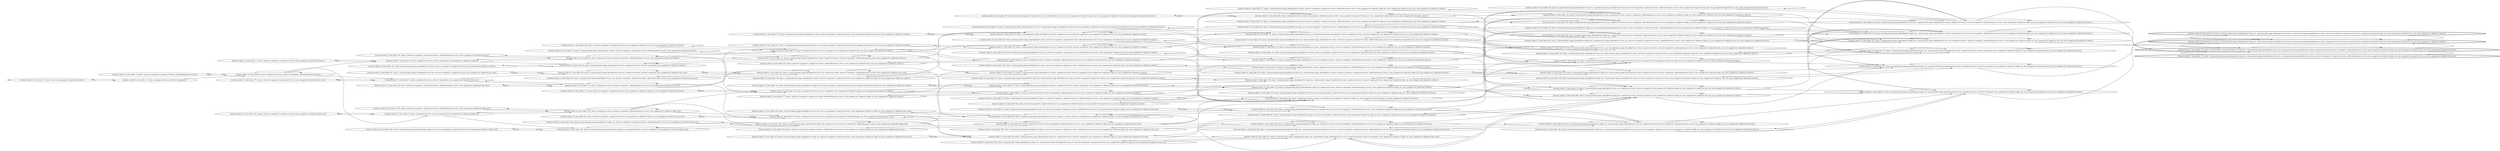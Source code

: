 digraph {
rankdir="LR"
s0[label="(instance index=0, state index=0, atoms={at(rover1,waypoint1), empty(rover1store)})"]
s3[label="(instance index=0, state index=3, atoms={at(rover1,waypoint1), empty(rover1store), calibrated(camera1,rover1)})"]
s1[label="(instance index=0, state index=1, atoms={empty(rover1store), at(rover1,waypoint2)})"]
s101[label="(instance index=0, state index=101, atoms={at(rover1,waypoint1), empty(rover1store), have_image(rover1,objective1,high_res)})"]
s78[label="(instance index=0, state index=78, atoms={at(rover1,waypoint1), empty(rover1store), have_image(rover1,objective1,low_res)})"]
s7[label="(instance index=0, state index=7, atoms={at(rover1,waypoint1), empty(rover1store), have_image(rover1,objective1,colour)})"]
s2[label="(instance index=0, state index=2, atoms={empty(rover1store), at(rover1,waypoint2), calibrated(camera1,rover1)})"]
s104[label="(instance index=0, state index=104, atoms={communicated_image_data(objective1,high_res), at(rover1,waypoint1), empty(rover1store), have_image(rover1,objective1,high_res)})"]
s107[label="(instance index=0, state index=107, atoms={at(rover1,waypoint1), empty(rover1store), calibrated(camera1,rover1), have_image(rover1,objective1,high_res)})"]
s4[label="(instance index=0, state index=4, atoms={empty(rover1store), at(rover1,waypoint2), have_image(rover1,objective1,high_res)})"]
s81[label="(instance index=0, state index=81, atoms={communicated_image_data(objective1,low_res), at(rover1,waypoint1), empty(rover1store), have_image(rover1,objective1,low_res)})"]
s92[label="(instance index=0, state index=92, atoms={at(rover1,waypoint1), empty(rover1store), calibrated(camera1,rover1), have_image(rover1,objective1,low_res)})"]
s5[label="(instance index=0, state index=5, atoms={empty(rover1store), at(rover1,waypoint2), have_image(rover1,objective1,low_res)})"]
s10[label="(instance index=0, state index=10, atoms={communicated_image_data(objective1,colour), at(rover1,waypoint1), empty(rover1store), have_image(rover1,objective1,colour)})"]
s45[label="(instance index=0, state index=45, atoms={at(rover1,waypoint1), empty(rover1store), calibrated(camera1,rover1), have_image(rover1,objective1,colour)})"]
s6[label="(instance index=0, state index=6, atoms={empty(rover1store), at(rover1,waypoint2), have_image(rover1,objective1,colour)})"]
s106[label="(instance index=0, state index=106, atoms={communicated_image_data(objective1,high_res), at(rover1,waypoint1), empty(rover1store), calibrated(camera1,rover1), have_image(rover1,objective1,high_res)})"]
s103[label="(instance index=0, state index=103, atoms={communicated_image_data(objective1,high_res), empty(rover1store), at(rover1,waypoint2), have_image(rover1,objective1,high_res)})"]
s94[label="(instance index=0, state index=94, atoms={at(rover1,waypoint1), empty(rover1store), have_image(rover1,objective1,high_res), have_image(rover1,objective1,low_res)})"]
s102[label="(instance index=0, state index=102, atoms={empty(rover1store), at(rover1,waypoint2), calibrated(camera1,rover1), have_image(rover1,objective1,high_res)})"]
s71[label="(instance index=0, state index=71, atoms={at(rover1,waypoint1), empty(rover1store), have_image(rover1,objective1,high_res), have_image(rover1,objective1,colour)})"]
s83[label="(instance index=0, state index=83, atoms={communicated_image_data(objective1,low_res), at(rover1,waypoint1), empty(rover1store), calibrated(camera1,rover1), have_image(rover1,objective1,low_res)})"]
s80[label="(instance index=0, state index=80, atoms={communicated_image_data(objective1,low_res), empty(rover1store), at(rover1,waypoint2), have_image(rover1,objective1,low_res)})"]
s79[label="(instance index=0, state index=79, atoms={empty(rover1store), at(rover1,waypoint2), calibrated(camera1,rover1), have_image(rover1,objective1,low_res)})"]
s48[label="(instance index=0, state index=48, atoms={at(rover1,waypoint1), empty(rover1store), have_image(rover1,objective1,low_res), have_image(rover1,objective1,colour)})"]
s12[label="(instance index=0, state index=12, atoms={communicated_image_data(objective1,colour), at(rover1,waypoint1), empty(rover1store), calibrated(camera1,rover1), have_image(rover1,objective1,colour)})"]
s9[label="(instance index=0, state index=9, atoms={communicated_image_data(objective1,colour), empty(rover1store), at(rover1,waypoint2), have_image(rover1,objective1,colour)})"]
s8[label="(instance index=0, state index=8, atoms={empty(rover1store), at(rover1,waypoint2), calibrated(camera1,rover1), have_image(rover1,objective1,colour)})"]
s97[label="(instance index=0, state index=97, atoms={communicated_image_data(objective1,high_res), at(rover1,waypoint1), empty(rover1store), have_image(rover1,objective1,high_res), have_image(rover1,objective1,low_res)})"]
s105[label="(instance index=0, state index=105, atoms={communicated_image_data(objective1,high_res), empty(rover1store), at(rover1,waypoint2), calibrated(camera1,rover1), have_image(rover1,objective1,high_res)})"]
s74[label="(instance index=0, state index=74, atoms={communicated_image_data(objective1,high_res), at(rover1,waypoint1), empty(rover1store), have_image(rover1,objective1,high_res), have_image(rover1,objective1,colour)})"]
s85[label="(instance index=0, state index=85, atoms={communicated_image_data(objective1,low_res), at(rover1,waypoint1), empty(rover1store), have_image(rover1,objective1,high_res), have_image(rover1,objective1,low_res)})"]
s100[label="(instance index=0, state index=100, atoms={at(rover1,waypoint1), empty(rover1store), calibrated(camera1,rover1), have_image(rover1,objective1,high_res), have_image(rover1,objective1,low_res)})"]
s93[label="(instance index=0, state index=93, atoms={empty(rover1store), at(rover1,waypoint2), have_image(rover1,objective1,high_res), have_image(rover1,objective1,low_res)})"]
s77[label="(instance index=0, state index=77, atoms={at(rover1,waypoint1), empty(rover1store), calibrated(camera1,rover1), have_image(rover1,objective1,high_res), have_image(rover1,objective1,colour)})"]
s46[label="(instance index=0, state index=46, atoms={empty(rover1store), at(rover1,waypoint2), have_image(rover1,objective1,high_res), have_image(rover1,objective1,colour)})"]
s38[label="(instance index=0, state index=38, atoms={communicated_image_data(objective1,colour), at(rover1,waypoint1), empty(rover1store), have_image(rover1,objective1,high_res), have_image(rover1,objective1,colour)})"]
s82[label="(instance index=0, state index=82, atoms={communicated_image_data(objective1,low_res), empty(rover1store), at(rover1,waypoint2), calibrated(camera1,rover1), have_image(rover1,objective1,low_res)})"]
s51[label="(instance index=0, state index=51, atoms={communicated_image_data(objective1,low_res), at(rover1,waypoint1), empty(rover1store), have_image(rover1,objective1,low_res), have_image(rover1,objective1,colour)})"]
s62[label="(instance index=0, state index=62, atoms={at(rover1,waypoint1), empty(rover1store), calibrated(camera1,rover1), have_image(rover1,objective1,low_res), have_image(rover1,objective1,colour)})"]
s47[label="(instance index=0, state index=47, atoms={empty(rover1store), at(rover1,waypoint2), have_image(rover1,objective1,low_res), have_image(rover1,objective1,colour)})"]
s15[label="(instance index=0, state index=15, atoms={communicated_image_data(objective1,colour), at(rover1,waypoint1), empty(rover1store), have_image(rover1,objective1,low_res), have_image(rover1,objective1,colour)})"]
s11[label="(instance index=0, state index=11, atoms={communicated_image_data(objective1,colour), empty(rover1store), at(rover1,waypoint2), calibrated(camera1,rover1), have_image(rover1,objective1,colour)})"]
s88[label="(instance index=0, state index=88, atoms={communicated_image_data(objective1,high_res), communicated_image_data(objective1,low_res), at(rover1,waypoint1), empty(rover1store), have_image(rover1,objective1,high_res), have_image(rover1,objective1,low_res)})"]
s99[label="(instance index=0, state index=99, atoms={communicated_image_data(objective1,high_res), at(rover1,waypoint1), empty(rover1store), calibrated(camera1,rover1), have_image(rover1,objective1,high_res), have_image(rover1,objective1,low_res)})"]
s96[label="(instance index=0, state index=96, atoms={communicated_image_data(objective1,high_res), empty(rover1store), at(rover1,waypoint2), have_image(rover1,objective1,high_res), have_image(rover1,objective1,low_res)})"]
s76[label="(instance index=0, state index=76, atoms={communicated_image_data(objective1,high_res), at(rover1,waypoint1), empty(rover1store), calibrated(camera1,rover1), have_image(rover1,objective1,high_res), have_image(rover1,objective1,colour)})"]
s73[label="(instance index=0, state index=73, atoms={communicated_image_data(objective1,high_res), empty(rover1store), at(rover1,waypoint2), have_image(rover1,objective1,high_res), have_image(rover1,objective1,colour)})"]
s41[label="(instance index=0, state index=41, atoms={communicated_image_data(objective1,high_res), communicated_image_data(objective1,colour), at(rover1,waypoint1), empty(rover1store), have_image(rover1,objective1,high_res), have_image(rover1,objective1,colour)})"]
s95[label="(instance index=0, state index=95, atoms={empty(rover1store), at(rover1,waypoint2), calibrated(camera1,rover1), have_image(rover1,objective1,high_res), have_image(rover1,objective1,low_res)})"]
s84[label="(instance index=0, state index=84, atoms={communicated_image_data(objective1,low_res), empty(rover1store), at(rover1,waypoint2), have_image(rover1,objective1,high_res), have_image(rover1,objective1,low_res)})"]
s91[label="(instance index=0, state index=91, atoms={communicated_image_data(objective1,low_res), at(rover1,waypoint1), empty(rover1store), calibrated(camera1,rover1), have_image(rover1,objective1,high_res), have_image(rover1,objective1,low_res)})"]
s70[label="(instance index=0, state index=70, atoms={at(rover1,waypoint1), empty(rover1store), calibrated(camera1,rover1), have_image(rover1,objective1,high_res), have_image(rover1,objective1,low_res), have_image(rover1,objective1,colour)})"]
s14[label="(instance index=0, state index=14, atoms={communicated_image_data(objective1,colour), empty(rover1store), at(rover1,waypoint2), have_image(rover1,objective1,low_res), have_image(rover1,objective1,colour)})"]
s29[label="(instance index=0, state index=29, atoms={communicated_image_data(objective1,colour), at(rover1,waypoint1), empty(rover1store), calibrated(camera1,rover1), have_image(rover1,objective1,low_res), have_image(rover1,objective1,colour)})"]
s49[label="(instance index=0, state index=49, atoms={empty(rover1store), at(rover1,waypoint2), calibrated(camera1,rover1), have_image(rover1,objective1,low_res), have_image(rover1,objective1,colour)})"]
s18[label="(instance index=0, state index=18, atoms={communicated_image_data(objective1,low_res), communicated_image_data(objective1,colour), at(rover1,waypoint1), empty(rover1store), have_image(rover1,objective1,low_res), have_image(rover1,objective1,colour)})"]
s50[label="(instance index=0, state index=50, atoms={communicated_image_data(objective1,low_res), empty(rover1store), at(rover1,waypoint2), have_image(rover1,objective1,low_res), have_image(rover1,objective1,colour)})"]
s53[label="(instance index=0, state index=53, atoms={communicated_image_data(objective1,low_res), at(rover1,waypoint1), empty(rover1store), calibrated(camera1,rover1), have_image(rover1,objective1,low_res), have_image(rover1,objective1,colour)})"]
s13[label="(instance index=0, state index=13, atoms={communicated_image_data(objective1,colour), empty(rover1store), at(rover1,waypoint2), have_image(rover1,objective1,high_res), have_image(rover1,objective1,colour)})"]
s72[label="(instance index=0, state index=72, atoms={empty(rover1store), at(rover1,waypoint2), calibrated(camera1,rover1), have_image(rover1,objective1,high_res), have_image(rover1,objective1,colour)})"]
s44[label="(instance index=0, state index=44, atoms={communicated_image_data(objective1,colour), at(rover1,waypoint1), empty(rover1store), calibrated(camera1,rover1), have_image(rover1,objective1,high_res), have_image(rover1,objective1,colour)})"]
s64[label="(instance index=0, state index=64, atoms={at(rover1,waypoint1), empty(rover1store), have_image(rover1,objective1,high_res), have_image(rover1,objective1,low_res), have_image(rover1,objective1,colour)})"]
s69[label="(instance index=0, state index=69, atoms={communicated_image_data(objective1,high_res), at(rover1,waypoint1), empty(rover1store), calibrated(camera1,rover1), have_image(rover1,objective1,high_res), have_image(rover1,objective1,low_res), have_image(rover1,objective1,colour)})"]
s37[label="(instance index=0, state index=37, atoms={communicated_image_data(objective1,colour), at(rover1,waypoint1), empty(rover1store), calibrated(camera1,rover1), have_image(rover1,objective1,high_res), have_image(rover1,objective1,low_res), have_image(rover1,objective1,colour)})"]
s65[label="(instance index=0, state index=65, atoms={empty(rover1store), at(rover1,waypoint2), calibrated(camera1,rover1), have_image(rover1,objective1,high_res), have_image(rover1,objective1,low_res), have_image(rover1,objective1,colour)})"]
s87[label="(instance index=0, state index=87, atoms={communicated_image_data(objective1,high_res), communicated_image_data(objective1,low_res), empty(rover1store), at(rover1,waypoint2), have_image(rover1,objective1,high_res), have_image(rover1,objective1,low_res)})"]
s61[label="(instance index=0, state index=61, atoms={communicated_image_data(objective1,low_res), at(rover1,waypoint1), empty(rover1store), calibrated(camera1,rover1), have_image(rover1,objective1,high_res), have_image(rover1,objective1,low_res), have_image(rover1,objective1,colour)})"]
s86[label="(instance index=0, state index=86, atoms={communicated_image_data(objective1,low_res), empty(rover1store), at(rover1,waypoint2), calibrated(camera1,rover1), have_image(rover1,objective1,high_res), have_image(rover1,objective1,low_res)})"]
s16[label="(instance index=0, state index=16, atoms={communicated_image_data(objective1,colour), empty(rover1store), at(rover1,waypoint2), calibrated(camera1,rover1), have_image(rover1,objective1,low_res), have_image(rover1,objective1,colour)})"]
s75[label="(instance index=0, state index=75, atoms={communicated_image_data(objective1,high_res), empty(rover1store), at(rover1,waypoint2), calibrated(camera1,rover1), have_image(rover1,objective1,high_res), have_image(rover1,objective1,colour)})"]
s17[label="(instance index=0, state index=17, atoms={communicated_image_data(objective1,low_res), communicated_image_data(objective1,colour), empty(rover1store), at(rover1,waypoint2), have_image(rover1,objective1,low_res), have_image(rover1,objective1,colour)})"]
s20[label="(instance index=0, state index=20, atoms={communicated_image_data(objective1,low_res), communicated_image_data(objective1,colour), at(rover1,waypoint1), empty(rover1store), calibrated(camera1,rover1), have_image(rover1,objective1,low_res), have_image(rover1,objective1,colour)})"]
s52[label="(instance index=0, state index=52, atoms={communicated_image_data(objective1,low_res), empty(rover1store), at(rover1,waypoint2), calibrated(camera1,rover1), have_image(rover1,objective1,low_res), have_image(rover1,objective1,colour)})"]
s31[label="(instance index=0, state index=31, atoms={communicated_image_data(objective1,colour), at(rover1,waypoint1), empty(rover1store), have_image(rover1,objective1,high_res), have_image(rover1,objective1,low_res), have_image(rover1,objective1,colour)})"]
s90[label="(instance index=0, state index=90, atoms={communicated_image_data(objective1,high_res), communicated_image_data(objective1,low_res), at(rover1,waypoint1), empty(rover1store), calibrated(camera1,rover1), have_image(rover1,objective1,high_res), have_image(rover1,objective1,low_res)})"]
s39[label="(instance index=0, state index=39, atoms={communicated_image_data(objective1,colour), empty(rover1store), at(rover1,waypoint2), calibrated(camera1,rover1), have_image(rover1,objective1,high_res), have_image(rover1,objective1,colour)})"]
s98[label="(instance index=0, state index=98, atoms={communicated_image_data(objective1,high_res), empty(rover1store), at(rover1,waypoint2), calibrated(camera1,rover1), have_image(rover1,objective1,high_res), have_image(rover1,objective1,low_res)})"]
s63[label="(instance index=0, state index=63, atoms={empty(rover1store), at(rover1,waypoint2), have_image(rover1,objective1,high_res), have_image(rover1,objective1,low_res), have_image(rover1,objective1,colour)})"]
s55[label="(instance index=0, state index=55, atoms={communicated_image_data(objective1,low_res), at(rover1,waypoint1), empty(rover1store), have_image(rover1,objective1,high_res), have_image(rover1,objective1,low_res), have_image(rover1,objective1,colour)})"]
s40[label="(instance index=0, state index=40, atoms={communicated_image_data(objective1,high_res), communicated_image_data(objective1,colour), empty(rover1store), at(rover1,waypoint2), have_image(rover1,objective1,high_res), have_image(rover1,objective1,colour)})"]
s43[label="(instance index=0, state index=43, atoms={communicated_image_data(objective1,high_res), communicated_image_data(objective1,colour), at(rover1,waypoint1), empty(rover1store), calibrated(camera1,rover1), have_image(rover1,objective1,high_res), have_image(rover1,objective1,colour)})"]
s67[label="(instance index=0, state index=67, atoms={communicated_image_data(objective1,high_res), at(rover1,waypoint1), empty(rover1store), have_image(rover1,objective1,high_res), have_image(rover1,objective1,low_res), have_image(rover1,objective1,colour)})"]
s58[label="(instance index=0, state index=58, atoms={communicated_image_data(objective1,high_res), communicated_image_data(objective1,low_res), at(rover1,waypoint1), empty(rover1store), have_image(rover1,objective1,high_res), have_image(rover1,objective1,low_res), have_image(rover1,objective1,colour)})"]
s66[label="(instance index=0, state index=66, atoms={communicated_image_data(objective1,high_res), empty(rover1store), at(rover1,waypoint2), have_image(rover1,objective1,high_res), have_image(rover1,objective1,low_res), have_image(rover1,objective1,colour)})"]
s42[label="(instance index=0, state index=42, atoms={communicated_image_data(objective1,high_res), communicated_image_data(objective1,colour), empty(rover1store), at(rover1,waypoint2), calibrated(camera1,rover1), have_image(rover1,objective1,high_res), have_image(rover1,objective1,colour)})"]
s34[label="(instance index=0, state index=34, atoms={communicated_image_data(objective1,high_res), communicated_image_data(objective1,colour), at(rover1,waypoint1), empty(rover1store), have_image(rover1,objective1,high_res), have_image(rover1,objective1,low_res), have_image(rover1,objective1,colour)})"]
s22[label="(instance index=0, state index=22, atoms={communicated_image_data(objective1,low_res), communicated_image_data(objective1,colour), at(rover1,waypoint1), empty(rover1store), have_image(rover1,objective1,high_res), have_image(rover1,objective1,low_res), have_image(rover1,objective1,colour)})"]
s19[label="(instance index=0, state index=19, atoms={communicated_image_data(objective1,low_res), communicated_image_data(objective1,colour), empty(rover1store), at(rover1,waypoint2), calibrated(camera1,rover1), have_image(rover1,objective1,low_res), have_image(rover1,objective1,colour)})"]
s89[label="(instance index=0, state index=89, atoms={communicated_image_data(objective1,high_res), communicated_image_data(objective1,low_res), empty(rover1store), at(rover1,waypoint2), calibrated(camera1,rover1), have_image(rover1,objective1,high_res), have_image(rover1,objective1,low_res)})"]
s30[label="(instance index=0, state index=30, atoms={communicated_image_data(objective1,colour), empty(rover1store), at(rover1,waypoint2), have_image(rover1,objective1,high_res), have_image(rover1,objective1,low_res), have_image(rover1,objective1,colour)})"]
s60[label="(instance index=0, state index=60, atoms={communicated_image_data(objective1,high_res), communicated_image_data(objective1,low_res), at(rover1,waypoint1), empty(rover1store), calibrated(camera1,rover1), have_image(rover1,objective1,high_res), have_image(rover1,objective1,low_res), have_image(rover1,objective1,colour)})"]
s68[label="(instance index=0, state index=68, atoms={communicated_image_data(objective1,high_res), empty(rover1store), at(rover1,waypoint2), calibrated(camera1,rover1), have_image(rover1,objective1,high_res), have_image(rover1,objective1,low_res), have_image(rover1,objective1,colour)})"]
s36[label="(instance index=0, state index=36, atoms={communicated_image_data(objective1,high_res), communicated_image_data(objective1,colour), at(rover1,waypoint1), empty(rover1store), calibrated(camera1,rover1), have_image(rover1,objective1,high_res), have_image(rover1,objective1,low_res), have_image(rover1,objective1,colour)})"]
s54[label="(instance index=0, state index=54, atoms={communicated_image_data(objective1,low_res), empty(rover1store), at(rover1,waypoint2), have_image(rover1,objective1,high_res), have_image(rover1,objective1,low_res), have_image(rover1,objective1,colour)})"]
s28[label="(instance index=0, state index=28, atoms={communicated_image_data(objective1,low_res), communicated_image_data(objective1,colour), at(rover1,waypoint1), empty(rover1store), calibrated(camera1,rover1), have_image(rover1,objective1,high_res), have_image(rover1,objective1,low_res), have_image(rover1,objective1,colour)})"]
s32[label="(instance index=0, state index=32, atoms={communicated_image_data(objective1,colour), empty(rover1store), at(rover1,waypoint2), calibrated(camera1,rover1), have_image(rover1,objective1,high_res), have_image(rover1,objective1,low_res), have_image(rover1,objective1,colour)})"]
s56[label="(instance index=0, state index=56, atoms={communicated_image_data(objective1,low_res), empty(rover1store), at(rover1,waypoint2), calibrated(camera1,rover1), have_image(rover1,objective1,high_res), have_image(rover1,objective1,low_res), have_image(rover1,objective1,colour)})"]
s23[label="(instance index=0, state index=23, atoms={communicated_image_data(objective1,low_res), communicated_image_data(objective1,colour), empty(rover1store), at(rover1,waypoint2), calibrated(camera1,rover1), have_image(rover1,objective1,high_res), have_image(rover1,objective1,low_res), have_image(rover1,objective1,colour)})"]
s35[label="(instance index=0, state index=35, atoms={communicated_image_data(objective1,high_res), communicated_image_data(objective1,colour), empty(rover1store), at(rover1,waypoint2), calibrated(camera1,rover1), have_image(rover1,objective1,high_res), have_image(rover1,objective1,low_res), have_image(rover1,objective1,colour)})"]
s59[label="(instance index=0, state index=59, atoms={communicated_image_data(objective1,high_res), communicated_image_data(objective1,low_res), empty(rover1store), at(rover1,waypoint2), calibrated(camera1,rover1), have_image(rover1,objective1,high_res), have_image(rover1,objective1,low_res), have_image(rover1,objective1,colour)})"]
s33[label="(instance index=0, state index=33, atoms={communicated_image_data(objective1,high_res), communicated_image_data(objective1,colour), empty(rover1store), at(rover1,waypoint2), have_image(rover1,objective1,high_res), have_image(rover1,objective1,low_res), have_image(rover1,objective1,colour)})"]
s21[label="(instance index=0, state index=21, atoms={communicated_image_data(objective1,low_res), communicated_image_data(objective1,colour), empty(rover1store), at(rover1,waypoint2), have_image(rover1,objective1,high_res), have_image(rover1,objective1,low_res), have_image(rover1,objective1,colour)})"]
s57[label="(instance index=0, state index=57, atoms={communicated_image_data(objective1,high_res), communicated_image_data(objective1,low_res), empty(rover1store), at(rover1,waypoint2), have_image(rover1,objective1,high_res), have_image(rover1,objective1,low_res), have_image(rover1,objective1,colour)})"]
s26[peripheries=2,label="(instance index=0, state index=26, atoms={communicated_image_data(objective1,high_res), communicated_image_data(objective1,low_res), communicated_image_data(objective1,colour), empty(rover1store), at(rover1,waypoint2), calibrated(camera1,rover1), have_image(rover1,objective1,high_res), have_image(rover1,objective1,low_res), have_image(rover1,objective1,colour)})"]
s25[peripheries=2,label="(instance index=0, state index=25, atoms={communicated_image_data(objective1,high_res), communicated_image_data(objective1,low_res), communicated_image_data(objective1,colour), at(rover1,waypoint1), empty(rover1store), have_image(rover1,objective1,high_res), have_image(rover1,objective1,low_res), have_image(rover1,objective1,colour)})"]
s24[peripheries=2,label="(instance index=0, state index=24, atoms={communicated_image_data(objective1,high_res), communicated_image_data(objective1,low_res), communicated_image_data(objective1,colour), empty(rover1store), at(rover1,waypoint2), have_image(rover1,objective1,high_res), have_image(rover1,objective1,low_res), have_image(rover1,objective1,colour)})"]
s27[peripheries=2,label="(instance index=0, state index=27, atoms={communicated_image_data(objective1,high_res), communicated_image_data(objective1,low_res), communicated_image_data(objective1,colour), at(rover1,waypoint1), empty(rover1store), calibrated(camera1,rover1), have_image(rover1,objective1,high_res), have_image(rover1,objective1,low_res), have_image(rover1,objective1,colour)})"]
Dangling [ label = "", style = invis ]
{ rank = same; Dangling }
Dangling -> s0
{ rank = same; s0}
{ rank = same; s3,s1}
{ rank = same; s101,s78,s7,s2}
{ rank = same; s104,s107,s4,s81,s92,s5,s10,s45,s6}
{ rank = same; s106,s103,s94,s102,s71,s83,s80,s79,s48,s12,s9,s8}
{ rank = same; s97,s105,s74,s85,s100,s93,s77,s46,s38,s82,s51,s62,s47,s15,s11}
{ rank = same; s88,s99,s96,s76,s73,s41,s95,s84,s91,s70,s14,s29,s49,s18,s50,s53,s13,s72,s44,s64}
{ rank = same; s69,s37,s65,s87,s61,s86,s16,s75,s17,s20,s52,s31,s90,s39,s98,s63,s55,s40,s43,s67}
{ rank = same; s58,s66,s42,s34,s22,s19,s89,s30,s60,s68,s36,s54,s28,s32,s56}
{ rank = same; s23,s35,s59,s33,s21,s57}
{ rank = same; s26,s25,s24,s27}
{
s0->s1
}
{
s3->s2
s1->s2
s1->s0
}
{
s101->s4
s78->s5
s7->s6
s2->s6
s2->s5
s2->s4
s2->s3
s2->s2
}
{
s104->s103
s107->s102
s4->s103
s4->s102
s4->s101
s81->s80
s92->s79
s5->s79
s5->s78
s5->s80
s10->s9
s45->s8
s6->s7
s6->s9
s6->s8
}
{
s106->s105
s103->s103
s103->s105
s103->s104
s94->s93
s102->s93
s102->s107
s102->s105
s102->s46
s102->s102
s102->s4
s71->s46
s83->s82
s80->s82
s80->s81
s80->s80
s79->s92
s79->s93
s79->s79
s79->s82
s79->s47
s79->s5
s48->s47
s12->s11
s9->s11
s9->s10
s9->s9
s8->s47
s8->s45
s8->s46
s8->s11
s8->s8
s8->s6
}
{
s97->s96
s105->s105
s105->s73
s105->s103
s105->s106
s105->s96
s74->s73
s85->s84
s100->s95
s93->s95
s93->s94
s93->s84
s93->s96
s77->s72
s46->s71
s46->s13
s46->s73
s46->s72
s38->s13
s82->s84
s82->s83
s82->s82
s82->s50
s82->s80
s51->s50
s62->s49
s47->s50
s47->s14
s47->s49
s47->s48
s15->s14
s11->s13
s11->s12
s11->s11
s11->s14
s11->s9
}
{
s88->s87
s99->s98
s96->s98
s96->s87
s96->s97
s96->s96
s76->s75
s73->s74
s73->s73
s73->s75
s73->s40
s41->s40
s95->s95
s95->s93
s95->s86
s95->s100
s95->s63
s95->s98
s84->s87
s84->s86
s84->s85
s84->s84
s91->s86
s70->s65
s14->s15
s14->s14
s14->s17
s14->s16
s29->s16
s49->s62
s49->s52
s49->s63
s49->s49
s49->s16
s49->s47
s18->s17
s50->s51
s50->s50
s50->s52
s50->s17
s53->s52
s13->s39
s13->s38
s13->s13
s13->s40
s72->s63
s72->s77
s72->s75
s72->s72
s72->s46
s72->s39
s44->s39
s64->s63
}
{
s69->s68
s37->s32
s65->s63
s65->s56
s65->s70
s65->s68
s65->s65
s65->s32
s87->s87
s87->s89
s87->s88
s61->s56
s86->s91
s86->s86
s86->s89
s86->s54
s86->s84
s16->s30
s16->s16
s16->s29
s16->s19
s16->s14
s75->s75
s75->s42
s75->s73
s75->s76
s75->s66
s17->s19
s17->s18
s17->s17
s20->s19
s52->s53
s52->s52
s52->s54
s52->s19
s52->s50
s31->s30
s90->s89
s39->s30
s39->s13
s39->s42
s39->s44
s39->s39
s98->s98
s98->s89
s98->s99
s98->s66
s98->s96
s63->s66
s63->s30
s63->s65
s63->s54
s63->s64
s55->s54
s40->s42
s40->s41
s40->s40
s43->s42
s67->s66
}
{
s58->s57
s66->s57
s66->s67
s66->s66
s66->s68
s66->s33
s42->s42
s42->s43
s42->s33
s42->s40
s34->s33
s22->s21
s19->s21
s19->s20
s19->s19
s19->s17
s89->s87
s89->s57
s89->s90
s89->s89
s30->s30
s30->s31
s30->s21
s30->s33
s30->s32
s60->s59
s68->s59
s68->s69
s68->s68
s68->s35
s68->s66
s36->s35
s54->s57
s54->s55
s54->s54
s54->s56
s54->s21
s28->s23
s32->s23
s32->s30
s32->s35
s32->s37
s32->s32
s56->s61
s56->s56
s56->s23
s56->s59
s56->s54
}
{
s23->s23
s23->s28
s23->s21
s23->s26
s35->s35
s35->s36
s35->s26
s35->s33
s59->s60
s59->s59
s59->s26
s59->s57
s33->s35
s33->s33
s33->s34
s33->s24
s21->s23
s21->s22
s21->s21
s21->s24
s57->s58
s57->s57
s57->s59
s57->s24
}
{
s26->s26
s26->s27
s26->s24
s25->s24
s24->s26
s24->s25
s24->s24
s27->s26
}
}
